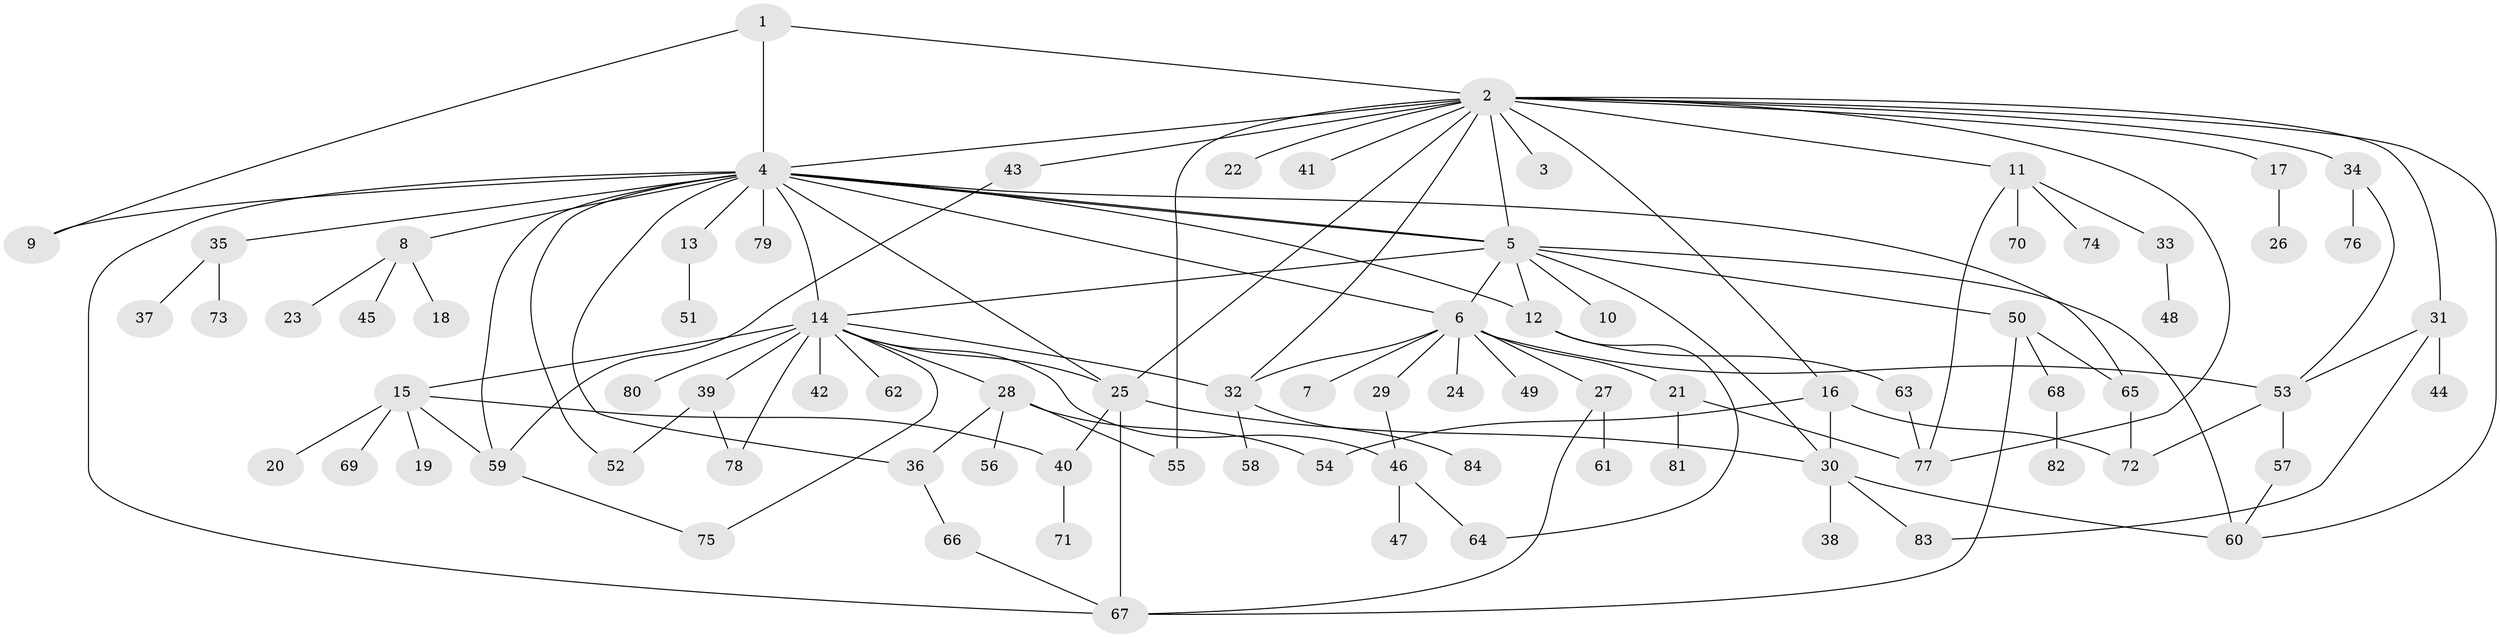 // coarse degree distribution, {2: 0.19298245614035087, 16: 0.017543859649122806, 1: 0.45614035087719296, 17: 0.017543859649122806, 10: 0.017543859649122806, 13: 0.017543859649122806, 3: 0.03508771929824561, 5: 0.10526315789473684, 4: 0.10526315789473684, 11: 0.017543859649122806, 9: 0.017543859649122806}
// Generated by graph-tools (version 1.1) at 2025/51/02/27/25 19:51:54]
// undirected, 84 vertices, 123 edges
graph export_dot {
graph [start="1"]
  node [color=gray90,style=filled];
  1;
  2;
  3;
  4;
  5;
  6;
  7;
  8;
  9;
  10;
  11;
  12;
  13;
  14;
  15;
  16;
  17;
  18;
  19;
  20;
  21;
  22;
  23;
  24;
  25;
  26;
  27;
  28;
  29;
  30;
  31;
  32;
  33;
  34;
  35;
  36;
  37;
  38;
  39;
  40;
  41;
  42;
  43;
  44;
  45;
  46;
  47;
  48;
  49;
  50;
  51;
  52;
  53;
  54;
  55;
  56;
  57;
  58;
  59;
  60;
  61;
  62;
  63;
  64;
  65;
  66;
  67;
  68;
  69;
  70;
  71;
  72;
  73;
  74;
  75;
  76;
  77;
  78;
  79;
  80;
  81;
  82;
  83;
  84;
  1 -- 2;
  1 -- 4;
  1 -- 9;
  2 -- 3;
  2 -- 4;
  2 -- 5;
  2 -- 11;
  2 -- 16;
  2 -- 17;
  2 -- 22;
  2 -- 25;
  2 -- 31;
  2 -- 32;
  2 -- 34;
  2 -- 41;
  2 -- 43;
  2 -- 55;
  2 -- 60;
  2 -- 77;
  4 -- 5;
  4 -- 5;
  4 -- 6;
  4 -- 8;
  4 -- 9;
  4 -- 12;
  4 -- 13;
  4 -- 14;
  4 -- 25;
  4 -- 35;
  4 -- 36;
  4 -- 52;
  4 -- 59;
  4 -- 65;
  4 -- 67;
  4 -- 79;
  5 -- 6;
  5 -- 10;
  5 -- 12;
  5 -- 14;
  5 -- 30;
  5 -- 50;
  5 -- 60;
  6 -- 7;
  6 -- 21;
  6 -- 24;
  6 -- 27;
  6 -- 29;
  6 -- 32;
  6 -- 49;
  6 -- 53;
  8 -- 18;
  8 -- 23;
  8 -- 45;
  11 -- 33;
  11 -- 70;
  11 -- 74;
  11 -- 77;
  12 -- 63;
  12 -- 64;
  13 -- 51;
  14 -- 15;
  14 -- 25;
  14 -- 28;
  14 -- 32;
  14 -- 39;
  14 -- 42;
  14 -- 46;
  14 -- 62;
  14 -- 75;
  14 -- 78;
  14 -- 80;
  15 -- 19;
  15 -- 20;
  15 -- 40;
  15 -- 59;
  15 -- 69;
  16 -- 30;
  16 -- 54;
  16 -- 72;
  17 -- 26;
  21 -- 77;
  21 -- 81;
  25 -- 30;
  25 -- 40;
  25 -- 67;
  27 -- 61;
  27 -- 67;
  28 -- 36;
  28 -- 54;
  28 -- 55;
  28 -- 56;
  29 -- 46;
  30 -- 38;
  30 -- 60;
  30 -- 83;
  31 -- 44;
  31 -- 53;
  31 -- 83;
  32 -- 58;
  32 -- 84;
  33 -- 48;
  34 -- 53;
  34 -- 76;
  35 -- 37;
  35 -- 73;
  36 -- 66;
  39 -- 52;
  39 -- 78;
  40 -- 71;
  43 -- 59;
  46 -- 47;
  46 -- 64;
  50 -- 65;
  50 -- 67;
  50 -- 68;
  53 -- 57;
  53 -- 72;
  57 -- 60;
  59 -- 75;
  63 -- 77;
  65 -- 72;
  66 -- 67;
  68 -- 82;
}
